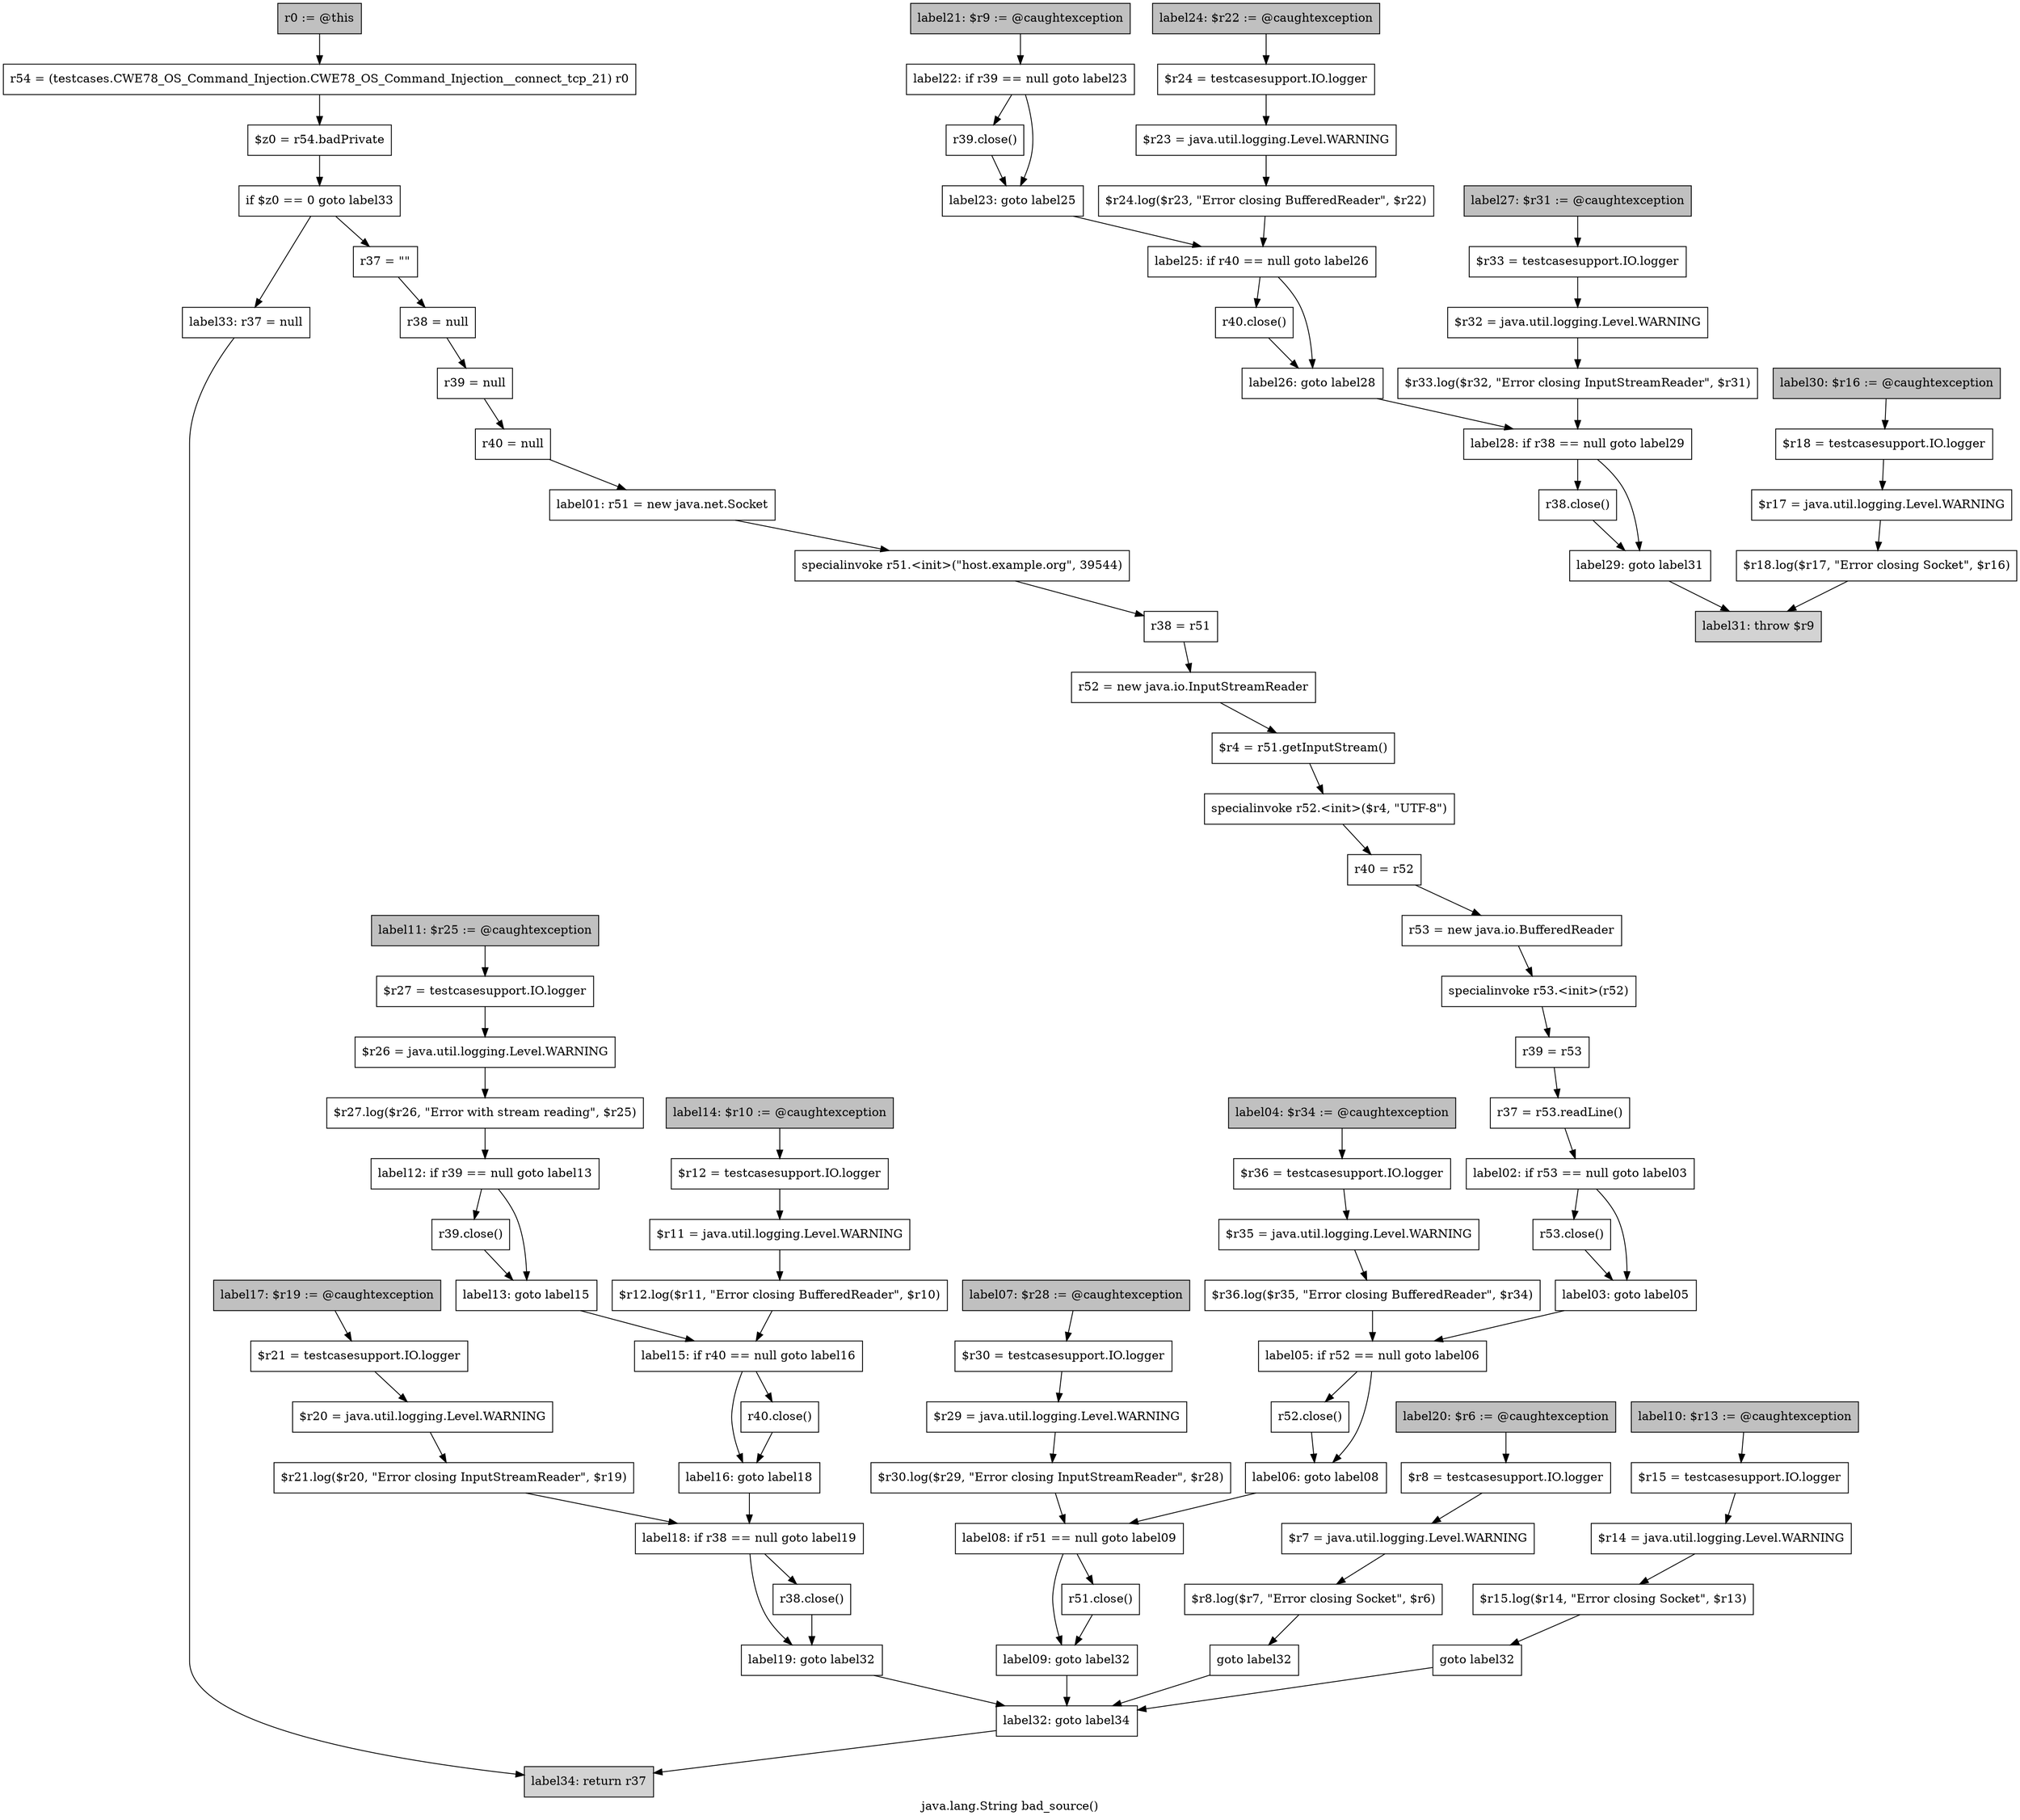 digraph "java.lang.String bad_source()" {
    label="java.lang.String bad_source()";
    node [shape=box];
    "0" [style=filled,fillcolor=gray,label="r0 := @this",];
    "1" [label="r54 = (testcases.CWE78_OS_Command_Injection.CWE78_OS_Command_Injection__connect_tcp_21) r0",];
    "0"->"1";
    "2" [label="$z0 = r54.badPrivate",];
    "1"->"2";
    "3" [label="if $z0 == 0 goto label33",];
    "2"->"3";
    "4" [label="r37 = \"\"",];
    "3"->"4";
    "91" [label="label33: r37 = null",];
    "3"->"91";
    "5" [label="r38 = null",];
    "4"->"5";
    "6" [label="r39 = null",];
    "5"->"6";
    "7" [label="r40 = null",];
    "6"->"7";
    "8" [label="label01: r51 = new java.net.Socket",];
    "7"->"8";
    "9" [label="specialinvoke r51.<init>(\"host.example.org\", 39544)",];
    "8"->"9";
    "10" [label="r38 = r51",];
    "9"->"10";
    "11" [label="r52 = new java.io.InputStreamReader",];
    "10"->"11";
    "12" [label="$r4 = r51.getInputStream()",];
    "11"->"12";
    "13" [label="specialinvoke r52.<init>($r4, \"UTF-8\")",];
    "12"->"13";
    "14" [label="r40 = r52",];
    "13"->"14";
    "15" [label="r53 = new java.io.BufferedReader",];
    "14"->"15";
    "16" [label="specialinvoke r53.<init>(r52)",];
    "15"->"16";
    "17" [label="r39 = r53",];
    "16"->"17";
    "18" [label="r37 = r53.readLine()",];
    "17"->"18";
    "19" [label="label02: if r53 == null goto label03",];
    "18"->"19";
    "20" [label="r53.close()",];
    "19"->"20";
    "21" [label="label03: goto label05",];
    "19"->"21";
    "20"->"21";
    "26" [label="label05: if r52 == null goto label06",];
    "21"->"26";
    "22" [style=filled,fillcolor=gray,label="label04: $r34 := @caughtexception",];
    "23" [label="$r36 = testcasesupport.IO.logger",];
    "22"->"23";
    "24" [label="$r35 = java.util.logging.Level.WARNING",];
    "23"->"24";
    "25" [label="$r36.log($r35, \"Error closing BufferedReader\", $r34)",];
    "24"->"25";
    "25"->"26";
    "27" [label="r52.close()",];
    "26"->"27";
    "28" [label="label06: goto label08",];
    "26"->"28";
    "27"->"28";
    "33" [label="label08: if r51 == null goto label09",];
    "28"->"33";
    "29" [style=filled,fillcolor=gray,label="label07: $r28 := @caughtexception",];
    "30" [label="$r30 = testcasesupport.IO.logger",];
    "29"->"30";
    "31" [label="$r29 = java.util.logging.Level.WARNING",];
    "30"->"31";
    "32" [label="$r30.log($r29, \"Error closing InputStreamReader\", $r28)",];
    "31"->"32";
    "32"->"33";
    "34" [label="r51.close()",];
    "33"->"34";
    "35" [label="label09: goto label32",];
    "33"->"35";
    "34"->"35";
    "90" [label="label32: goto label34",];
    "35"->"90";
    "36" [style=filled,fillcolor=gray,label="label10: $r13 := @caughtexception",];
    "37" [label="$r15 = testcasesupport.IO.logger",];
    "36"->"37";
    "38" [label="$r14 = java.util.logging.Level.WARNING",];
    "37"->"38";
    "39" [label="$r15.log($r14, \"Error closing Socket\", $r13)",];
    "38"->"39";
    "40" [label="goto label32",];
    "39"->"40";
    "40"->"90";
    "41" [style=filled,fillcolor=gray,label="label11: $r25 := @caughtexception",];
    "42" [label="$r27 = testcasesupport.IO.logger",];
    "41"->"42";
    "43" [label="$r26 = java.util.logging.Level.WARNING",];
    "42"->"43";
    "44" [label="$r27.log($r26, \"Error with stream reading\", $r25)",];
    "43"->"44";
    "45" [label="label12: if r39 == null goto label13",];
    "44"->"45";
    "46" [label="r39.close()",];
    "45"->"46";
    "47" [label="label13: goto label15",];
    "45"->"47";
    "46"->"47";
    "52" [label="label15: if r40 == null goto label16",];
    "47"->"52";
    "48" [style=filled,fillcolor=gray,label="label14: $r10 := @caughtexception",];
    "49" [label="$r12 = testcasesupport.IO.logger",];
    "48"->"49";
    "50" [label="$r11 = java.util.logging.Level.WARNING",];
    "49"->"50";
    "51" [label="$r12.log($r11, \"Error closing BufferedReader\", $r10)",];
    "50"->"51";
    "51"->"52";
    "53" [label="r40.close()",];
    "52"->"53";
    "54" [label="label16: goto label18",];
    "52"->"54";
    "53"->"54";
    "59" [label="label18: if r38 == null goto label19",];
    "54"->"59";
    "55" [style=filled,fillcolor=gray,label="label17: $r19 := @caughtexception",];
    "56" [label="$r21 = testcasesupport.IO.logger",];
    "55"->"56";
    "57" [label="$r20 = java.util.logging.Level.WARNING",];
    "56"->"57";
    "58" [label="$r21.log($r20, \"Error closing InputStreamReader\", $r19)",];
    "57"->"58";
    "58"->"59";
    "60" [label="r38.close()",];
    "59"->"60";
    "61" [label="label19: goto label32",];
    "59"->"61";
    "60"->"61";
    "61"->"90";
    "62" [style=filled,fillcolor=gray,label="label20: $r6 := @caughtexception",];
    "63" [label="$r8 = testcasesupport.IO.logger",];
    "62"->"63";
    "64" [label="$r7 = java.util.logging.Level.WARNING",];
    "63"->"64";
    "65" [label="$r8.log($r7, \"Error closing Socket\", $r6)",];
    "64"->"65";
    "66" [label="goto label32",];
    "65"->"66";
    "66"->"90";
    "67" [style=filled,fillcolor=gray,label="label21: $r9 := @caughtexception",];
    "68" [label="label22: if r39 == null goto label23",];
    "67"->"68";
    "69" [label="r39.close()",];
    "68"->"69";
    "70" [label="label23: goto label25",];
    "68"->"70";
    "69"->"70";
    "75" [label="label25: if r40 == null goto label26",];
    "70"->"75";
    "71" [style=filled,fillcolor=gray,label="label24: $r22 := @caughtexception",];
    "72" [label="$r24 = testcasesupport.IO.logger",];
    "71"->"72";
    "73" [label="$r23 = java.util.logging.Level.WARNING",];
    "72"->"73";
    "74" [label="$r24.log($r23, \"Error closing BufferedReader\", $r22)",];
    "73"->"74";
    "74"->"75";
    "76" [label="r40.close()",];
    "75"->"76";
    "77" [label="label26: goto label28",];
    "75"->"77";
    "76"->"77";
    "82" [label="label28: if r38 == null goto label29",];
    "77"->"82";
    "78" [style=filled,fillcolor=gray,label="label27: $r31 := @caughtexception",];
    "79" [label="$r33 = testcasesupport.IO.logger",];
    "78"->"79";
    "80" [label="$r32 = java.util.logging.Level.WARNING",];
    "79"->"80";
    "81" [label="$r33.log($r32, \"Error closing InputStreamReader\", $r31)",];
    "80"->"81";
    "81"->"82";
    "83" [label="r38.close()",];
    "82"->"83";
    "84" [label="label29: goto label31",];
    "82"->"84";
    "83"->"84";
    "89" [style=filled,fillcolor=lightgray,label="label31: throw $r9",];
    "84"->"89";
    "85" [style=filled,fillcolor=gray,label="label30: $r16 := @caughtexception",];
    "86" [label="$r18 = testcasesupport.IO.logger",];
    "85"->"86";
    "87" [label="$r17 = java.util.logging.Level.WARNING",];
    "86"->"87";
    "88" [label="$r18.log($r17, \"Error closing Socket\", $r16)",];
    "87"->"88";
    "88"->"89";
    "92" [style=filled,fillcolor=lightgray,label="label34: return r37",];
    "90"->"92";
    "91"->"92";
}
